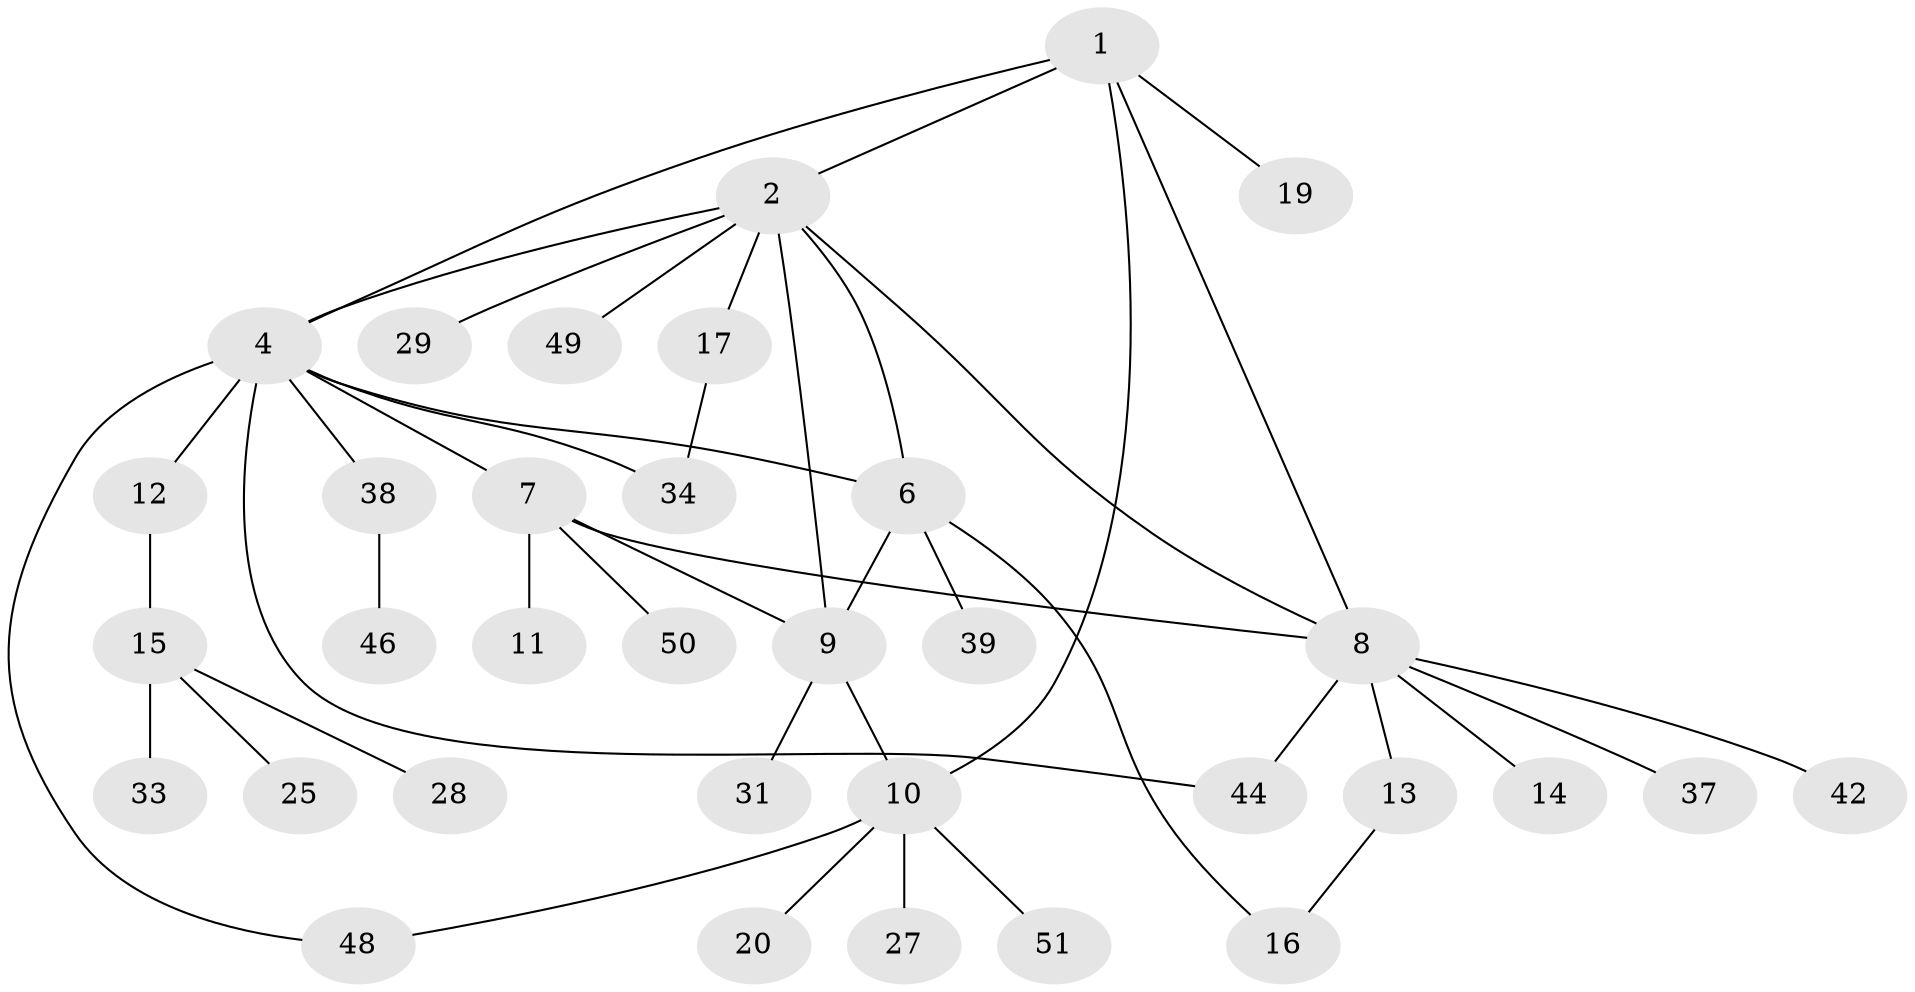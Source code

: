 // original degree distribution, {3: 0.0784313725490196, 8: 0.0196078431372549, 4: 0.0392156862745098, 7: 0.0392156862745098, 5: 0.058823529411764705, 9: 0.0196078431372549, 6: 0.0196078431372549, 1: 0.47058823529411764, 2: 0.2549019607843137}
// Generated by graph-tools (version 1.1) at 2025/11/02/27/25 16:11:30]
// undirected, 34 vertices, 44 edges
graph export_dot {
graph [start="1"]
  node [color=gray90,style=filled];
  1 [super="+3"];
  2 [super="+26"];
  4 [super="+5"];
  6 [super="+22"];
  7 [super="+43"];
  8 [super="+36"];
  9 [super="+18"];
  10 [super="+30"];
  11;
  12 [super="+32"];
  13 [super="+23"];
  14;
  15 [super="+35"];
  16 [super="+21"];
  17 [super="+45"];
  19 [super="+24"];
  20;
  25;
  27;
  28 [super="+47"];
  29 [super="+41"];
  31;
  33;
  34;
  37;
  38;
  39 [super="+40"];
  42;
  44;
  46;
  48;
  49;
  50;
  51;
  1 -- 2;
  1 -- 19;
  1 -- 8;
  1 -- 10;
  1 -- 4;
  2 -- 8;
  2 -- 9;
  2 -- 17;
  2 -- 29;
  2 -- 49;
  2 -- 4;
  2 -- 6;
  4 -- 12;
  4 -- 38;
  4 -- 48;
  4 -- 34;
  4 -- 6;
  4 -- 7;
  4 -- 44;
  6 -- 9;
  6 -- 39;
  6 -- 16;
  7 -- 8;
  7 -- 9;
  7 -- 11;
  7 -- 50;
  8 -- 13;
  8 -- 14;
  8 -- 37;
  8 -- 42;
  8 -- 44;
  9 -- 10;
  9 -- 31;
  10 -- 20;
  10 -- 27;
  10 -- 48;
  10 -- 51;
  12 -- 15;
  13 -- 16;
  15 -- 25;
  15 -- 28;
  15 -- 33;
  17 -- 34;
  38 -- 46;
}
